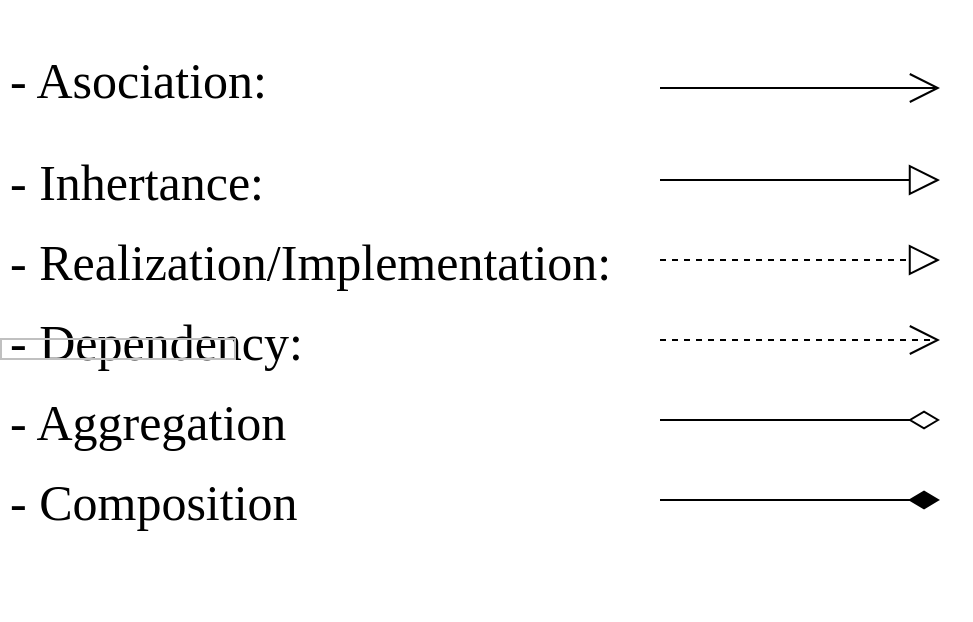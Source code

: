 <mxfile version="15.2.9" type="device"><diagram id="UKOmx_x0Dy_n7Ql_EtOp" name="Page-1"><mxGraphModel dx="1422" dy="835" grid="1" gridSize="10" guides="1" tooltips="1" connect="1" arrows="1" fold="1" page="1" pageScale="1" pageWidth="850" pageHeight="1100" math="0" shadow="0"><root><mxCell id="0"/><mxCell id="1" parent="0"/><mxCell id="LkIIFFNng0r1XMYU7mp6-3" value="&lt;p style=&quot;line-height: 140% ; font-size: 25px&quot;&gt;&lt;/p&gt;&lt;h1 style=&quot;font-size: 25px&quot;&gt;&lt;span style=&quot;font-family: &amp;#34;calibri&amp;#34; ; text-align: justify ; font-weight: normal ; line-height: 90%&quot;&gt;- Asociation:&lt;/span&gt;&lt;br&gt;&lt;/h1&gt;&lt;p class=&quot;MsoNormal&quot; align=&quot;justify&quot; style=&quot;margin: 0pt 0pt 0.0pt ; text-align: justify ; font-family: &amp;#34;calibri&amp;#34; ; font-size: 25px ; line-height: 1.14px&quot;&gt;&lt;span style=&quot;line-height: 160% ; font-size: 25px&quot;&gt;- Inhertance:&lt;/span&gt;&lt;span style=&quot;line-height: 1.14px ; font-size: 25px&quot;&gt;&lt;/span&gt;&lt;/p&gt;&lt;p class=&quot;MsoNormal&quot; align=&quot;justify&quot; style=&quot;margin: 0pt 0pt 0.0pt ; text-align: justify ; font-family: &amp;#34;calibri&amp;#34; ; font-size: 25px ; line-height: 1.14px&quot;&gt;&lt;span style=&quot;line-height: 160% ; font-size: 25px&quot;&gt;- Realization/Implementation:&lt;/span&gt;&lt;span style=&quot;line-height: 1.14px ; font-size: 25px&quot;&gt;&lt;/span&gt;&lt;/p&gt;&lt;p class=&quot;MsoNormal&quot; align=&quot;justify&quot; style=&quot;margin: 0pt 0pt 0.0pt ; text-align: justify ; font-family: &amp;#34;calibri&amp;#34; ; font-size: 25px ; line-height: 1.14px&quot;&gt;&lt;span style=&quot;line-height: 100% ; font-size: 25px&quot;&gt;&lt;/span&gt;&lt;/p&gt;&lt;p class=&quot;MsoNormal&quot; align=&quot;justify&quot; style=&quot;margin: 0pt 0pt 0.0pt ; text-align: justify ; font-family: &amp;#34;calibri&amp;#34; ; font-size: 25px ; line-height: 1.14px&quot;&gt;&lt;span style=&quot;position: absolute ; z-index: 1 ; left: 0px ; line-height: 160% ; font-size: 25px&quot;&gt;&lt;img width=&quot;118&quot; height=&quot;11&quot; style=&quot;font-size: 25px&quot;&gt;&lt;/span&gt;&lt;span style=&quot;line-height: 160% ; font-size: 25px&quot;&gt;- Dependency:&lt;/span&gt;&lt;span style=&quot;line-height: 1.14px ; font-size: 25px&quot;&gt;&lt;/span&gt;&lt;/p&gt;&lt;p class=&quot;MsoNormal&quot; align=&quot;justify&quot; style=&quot;margin: 0pt 0pt 0.0pt ; text-align: justify ; font-family: &amp;#34;calibri&amp;#34; ; font-size: 25px ; line-height: 1.14px&quot;&gt;&lt;span style=&quot;line-height: 100% ; font-size: 25px&quot;&gt;&lt;/span&gt;&lt;/p&gt;&lt;p class=&quot;MsoNormal&quot; align=&quot;justify&quot; style=&quot;margin: 0pt 0pt 0.0pt ; text-align: justify ; font-family: &amp;#34;calibri&amp;#34; ; font-size: 25px ; line-height: 1.14px&quot;&gt;&lt;span style=&quot;line-height: 160% ; font-size: 25px&quot;&gt;- Aggregation&lt;/span&gt;&lt;span style=&quot;line-height: 1.14px ; font-size: 25px&quot;&gt;&lt;/span&gt;&lt;/p&gt;&lt;p class=&quot;MsoNormal&quot; align=&quot;justify&quot; style=&quot;margin: 0pt 0pt 0.0pt ; text-align: justify ; font-family: &amp;#34;calibri&amp;#34; ; font-size: 25px ; line-height: 1.14px&quot;&gt;&lt;span style=&quot;line-height: 100% ; font-size: 25px&quot;&gt;&lt;/span&gt;&lt;/p&gt;&lt;p class=&quot;MsoNormal&quot; align=&quot;justify&quot; style=&quot;margin: 0pt 0pt 0.0pt ; text-align: justify ; font-family: &amp;#34;calibri&amp;#34; ; font-size: 25px ; line-height: 1.14px&quot;&gt;&lt;span style=&quot;line-height: 160% ; font-size: 25px&quot;&gt;- Composition&lt;/span&gt;&lt;/p&gt;&lt;p style=&quot;font-size: 25px&quot;&gt;&lt;/p&gt;" style="text;html=1;strokeColor=none;fillColor=none;spacing=5;spacingTop=-20;whiteSpace=wrap;overflow=hidden;rounded=0;fontSize=25;" vertex="1" parent="1"><mxGeometry x="150" y="350" width="310" height="300" as="geometry"/></mxCell><mxCell id="LkIIFFNng0r1XMYU7mp6-5" value="" style="endArrow=open;html=1;fontSize=25;endFill=0;endSize=13;startSize=13;" edge="1" parent="1"><mxGeometry width="50" height="50" relative="1" as="geometry"><mxPoint x="480" y="384" as="sourcePoint"/><mxPoint x="620" y="384" as="targetPoint"/></mxGeometry></mxCell><mxCell id="LkIIFFNng0r1XMYU7mp6-6" value="" style="endArrow=block;html=1;fontSize=25;endFill=0;endSize=13;startSize=13;" edge="1" parent="1"><mxGeometry width="50" height="50" relative="1" as="geometry"><mxPoint x="480" y="430" as="sourcePoint"/><mxPoint x="620" y="430" as="targetPoint"/></mxGeometry></mxCell><mxCell id="LkIIFFNng0r1XMYU7mp6-7" value="" style="endArrow=block;html=1;fontSize=25;endFill=0;endSize=13;startSize=13;dashed=1;" edge="1" parent="1"><mxGeometry width="50" height="50" relative="1" as="geometry"><mxPoint x="480" y="470" as="sourcePoint"/><mxPoint x="620" y="470" as="targetPoint"/></mxGeometry></mxCell><mxCell id="LkIIFFNng0r1XMYU7mp6-8" value="" style="endArrow=open;html=1;fontSize=25;endFill=0;endSize=13;startSize=13;dashed=1;" edge="1" parent="1"><mxGeometry width="50" height="50" relative="1" as="geometry"><mxPoint x="480" y="510" as="sourcePoint"/><mxPoint x="620" y="510" as="targetPoint"/></mxGeometry></mxCell><mxCell id="LkIIFFNng0r1XMYU7mp6-9" value="" style="endArrow=diamondThin;html=1;fontSize=25;endFill=0;endSize=13;startSize=13;" edge="1" parent="1"><mxGeometry width="50" height="50" relative="1" as="geometry"><mxPoint x="480" y="550" as="sourcePoint"/><mxPoint x="620" y="550" as="targetPoint"/></mxGeometry></mxCell><mxCell id="LkIIFFNng0r1XMYU7mp6-10" value="" style="endArrow=diamondThin;html=1;fontSize=25;endFill=1;endSize=13;startSize=13;" edge="1" parent="1"><mxGeometry width="50" height="50" relative="1" as="geometry"><mxPoint x="480" y="590" as="sourcePoint"/><mxPoint x="620" y="590" as="targetPoint"/></mxGeometry></mxCell></root></mxGraphModel></diagram></mxfile>